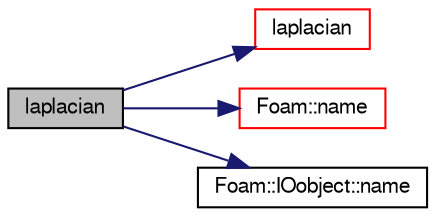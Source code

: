 digraph "laplacian"
{
  bgcolor="transparent";
  edge [fontname="FreeSans",fontsize="10",labelfontname="FreeSans",labelfontsize="10"];
  node [fontname="FreeSans",fontsize="10",shape=record];
  rankdir="LR";
  Node16855 [label="laplacian",height=0.2,width=0.4,color="black", fillcolor="grey75", style="filled", fontcolor="black"];
  Node16855 -> Node16856 [color="midnightblue",fontsize="10",style="solid",fontname="FreeSans"];
  Node16856 [label="laplacian",height=0.2,width=0.4,color="red",URL="$a21134.html#ac75bff389d0405149b204b0d7ac214cd"];
  Node16855 -> Node16906 [color="midnightblue",fontsize="10",style="solid",fontname="FreeSans"];
  Node16906 [label="Foam::name",height=0.2,width=0.4,color="red",URL="$a21124.html#adcb0df2bd4953cb6bb390272d8263c3a",tooltip="Return a string representation of a complex. "];
  Node16855 -> Node16909 [color="midnightblue",fontsize="10",style="solid",fontname="FreeSans"];
  Node16909 [label="Foam::IOobject::name",height=0.2,width=0.4,color="black",URL="$a26142.html#acc80e00a8ac919288fb55bd14cc88bf6",tooltip="Return name. "];
}

